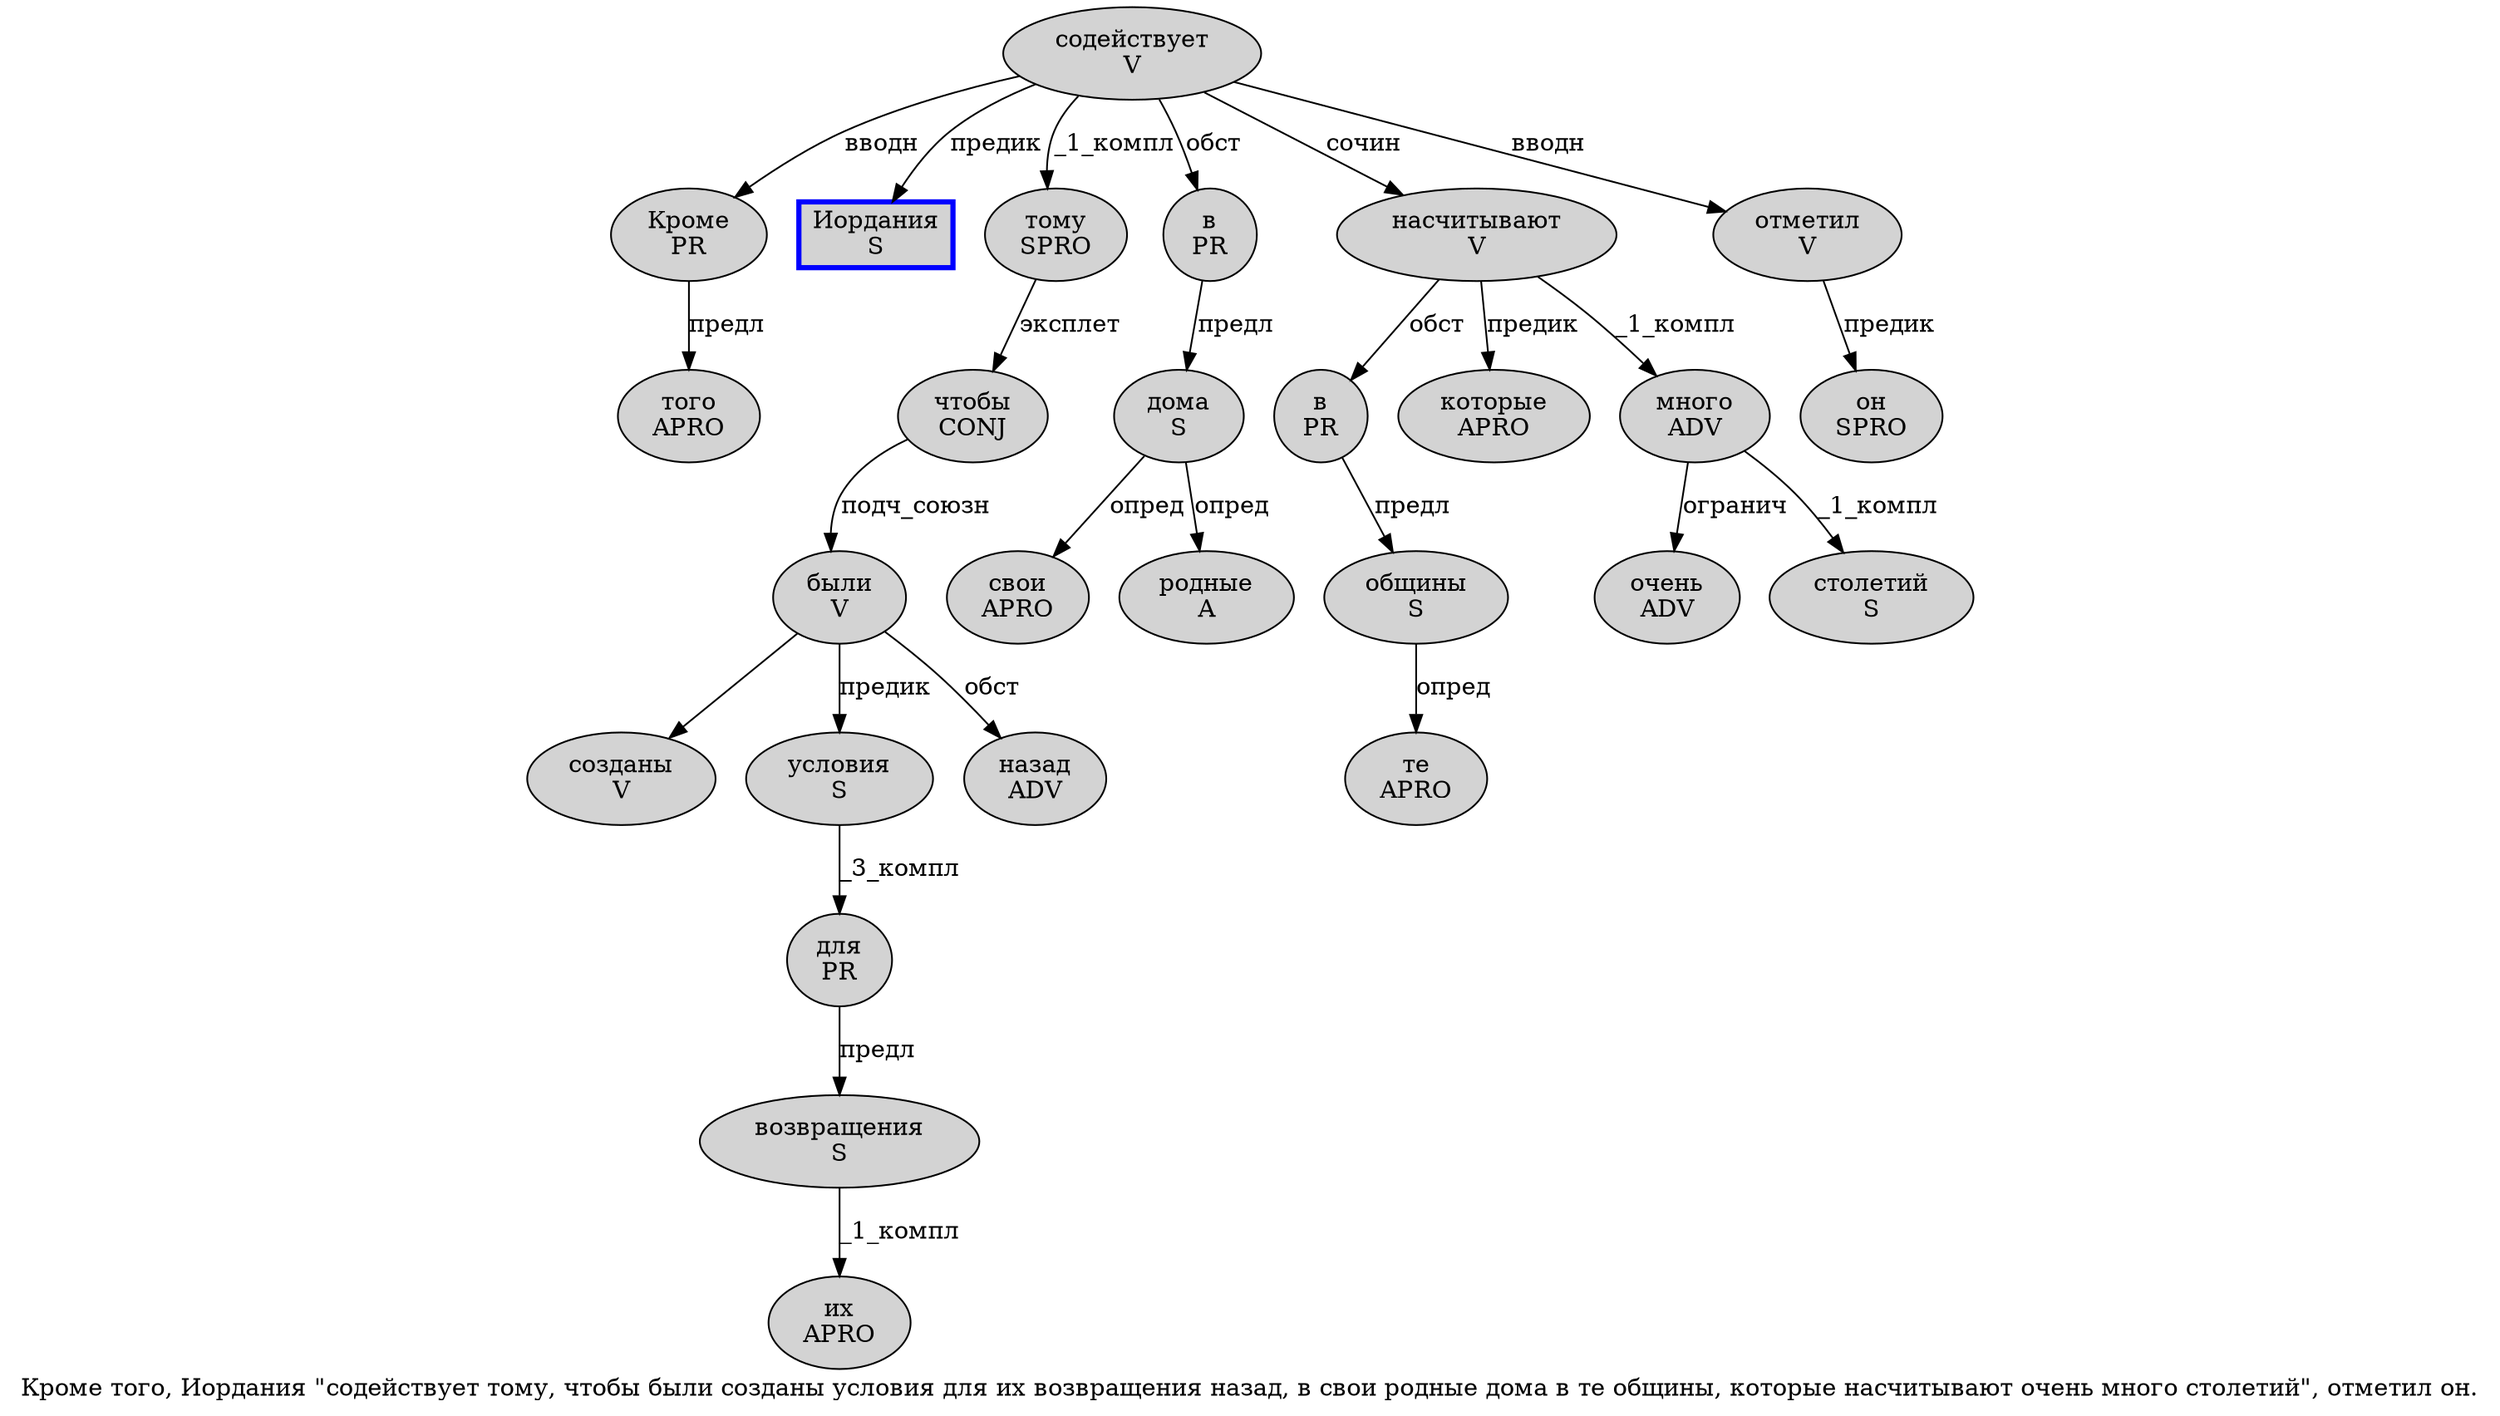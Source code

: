 digraph SENTENCE_473 {
	graph [label="Кроме того, Иордания \"содействует тому, чтобы были созданы условия для их возвращения назад, в свои родные дома в те общины, которые насчитывают очень много столетий\", отметил он."]
	node [style=filled]
		0 [label="Кроме
PR" color="" fillcolor=lightgray penwidth=1 shape=ellipse]
		1 [label="того
APRO" color="" fillcolor=lightgray penwidth=1 shape=ellipse]
		3 [label="Иордания
S" color=blue fillcolor=lightgray penwidth=3 shape=box]
		5 [label="содействует
V" color="" fillcolor=lightgray penwidth=1 shape=ellipse]
		6 [label="тому
SPRO" color="" fillcolor=lightgray penwidth=1 shape=ellipse]
		8 [label="чтобы
CONJ" color="" fillcolor=lightgray penwidth=1 shape=ellipse]
		9 [label="были
V" color="" fillcolor=lightgray penwidth=1 shape=ellipse]
		10 [label="созданы
V" color="" fillcolor=lightgray penwidth=1 shape=ellipse]
		11 [label="условия
S" color="" fillcolor=lightgray penwidth=1 shape=ellipse]
		12 [label="для
PR" color="" fillcolor=lightgray penwidth=1 shape=ellipse]
		13 [label="их
APRO" color="" fillcolor=lightgray penwidth=1 shape=ellipse]
		14 [label="возвращения
S" color="" fillcolor=lightgray penwidth=1 shape=ellipse]
		15 [label="назад
ADV" color="" fillcolor=lightgray penwidth=1 shape=ellipse]
		17 [label="в
PR" color="" fillcolor=lightgray penwidth=1 shape=ellipse]
		18 [label="свои
APRO" color="" fillcolor=lightgray penwidth=1 shape=ellipse]
		19 [label="родные
A" color="" fillcolor=lightgray penwidth=1 shape=ellipse]
		20 [label="дома
S" color="" fillcolor=lightgray penwidth=1 shape=ellipse]
		21 [label="в
PR" color="" fillcolor=lightgray penwidth=1 shape=ellipse]
		22 [label="те
APRO" color="" fillcolor=lightgray penwidth=1 shape=ellipse]
		23 [label="общины
S" color="" fillcolor=lightgray penwidth=1 shape=ellipse]
		25 [label="которые
APRO" color="" fillcolor=lightgray penwidth=1 shape=ellipse]
		26 [label="насчитывают
V" color="" fillcolor=lightgray penwidth=1 shape=ellipse]
		27 [label="очень
ADV" color="" fillcolor=lightgray penwidth=1 shape=ellipse]
		28 [label="много
ADV" color="" fillcolor=lightgray penwidth=1 shape=ellipse]
		29 [label="столетий
S" color="" fillcolor=lightgray penwidth=1 shape=ellipse]
		32 [label="отметил
V" color="" fillcolor=lightgray penwidth=1 shape=ellipse]
		33 [label="он
SPRO" color="" fillcolor=lightgray penwidth=1 shape=ellipse]
			17 -> 20 [label="предл"]
			14 -> 13 [label="_1_компл"]
			11 -> 12 [label="_3_компл"]
			12 -> 14 [label="предл"]
			20 -> 18 [label="опред"]
			20 -> 19 [label="опред"]
			6 -> 8 [label="эксплет"]
			9 -> 10
			9 -> 11 [label="предик"]
			9 -> 15 [label="обст"]
			5 -> 0 [label="вводн"]
			5 -> 3 [label="предик"]
			5 -> 6 [label="_1_компл"]
			5 -> 17 [label="обст"]
			5 -> 26 [label="сочин"]
			5 -> 32 [label="вводн"]
			23 -> 22 [label="опред"]
			8 -> 9 [label="подч_союзн"]
			0 -> 1 [label="предл"]
			32 -> 33 [label="предик"]
			28 -> 27 [label="огранич"]
			28 -> 29 [label="_1_компл"]
			26 -> 21 [label="обст"]
			26 -> 25 [label="предик"]
			26 -> 28 [label="_1_компл"]
			21 -> 23 [label="предл"]
}
